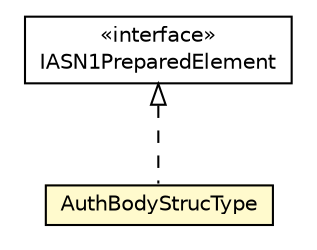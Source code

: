 #!/usr/local/bin/dot
#
# Class diagram 
# Generated by UMLGraph version R5_6-24-gf6e263 (http://www.umlgraph.org/)
#

digraph G {
	edge [fontname="Helvetica",fontsize=10,labelfontname="Helvetica",labelfontsize=10];
	node [fontname="Helvetica",fontsize=10,shape=plaintext];
	nodesep=0.25;
	ranksep=0.5;
	// org.universAAL.lddi.lib.ieeex73std.org.bn.coders.IASN1PreparedElement
	c2157040 [label=<<table title="org.universAAL.lddi.lib.ieeex73std.org.bn.coders.IASN1PreparedElement" border="0" cellborder="1" cellspacing="0" cellpadding="2" port="p" href="../../org/bn/coders/IASN1PreparedElement.html">
		<tr><td><table border="0" cellspacing="0" cellpadding="1">
<tr><td align="center" balign="center"> &#171;interface&#187; </td></tr>
<tr><td align="center" balign="center"> IASN1PreparedElement </td></tr>
		</table></td></tr>
		</table>>, URL="../../org/bn/coders/IASN1PreparedElement.html", fontname="Helvetica", fontcolor="black", fontsize=10.0];
	// org.universAAL.lddi.lib.ieeex73std.x73.p20601.AuthBodyStrucType
	c2157075 [label=<<table title="org.universAAL.lddi.lib.ieeex73std.x73.p20601.AuthBodyStrucType" border="0" cellborder="1" cellspacing="0" cellpadding="2" port="p" bgcolor="lemonChiffon" href="./AuthBodyStrucType.html">
		<tr><td><table border="0" cellspacing="0" cellpadding="1">
<tr><td align="center" balign="center"> AuthBodyStrucType </td></tr>
		</table></td></tr>
		</table>>, URL="./AuthBodyStrucType.html", fontname="Helvetica", fontcolor="black", fontsize=10.0];
	//org.universAAL.lddi.lib.ieeex73std.x73.p20601.AuthBodyStrucType implements org.universAAL.lddi.lib.ieeex73std.org.bn.coders.IASN1PreparedElement
	c2157040:p -> c2157075:p [dir=back,arrowtail=empty,style=dashed];
}


